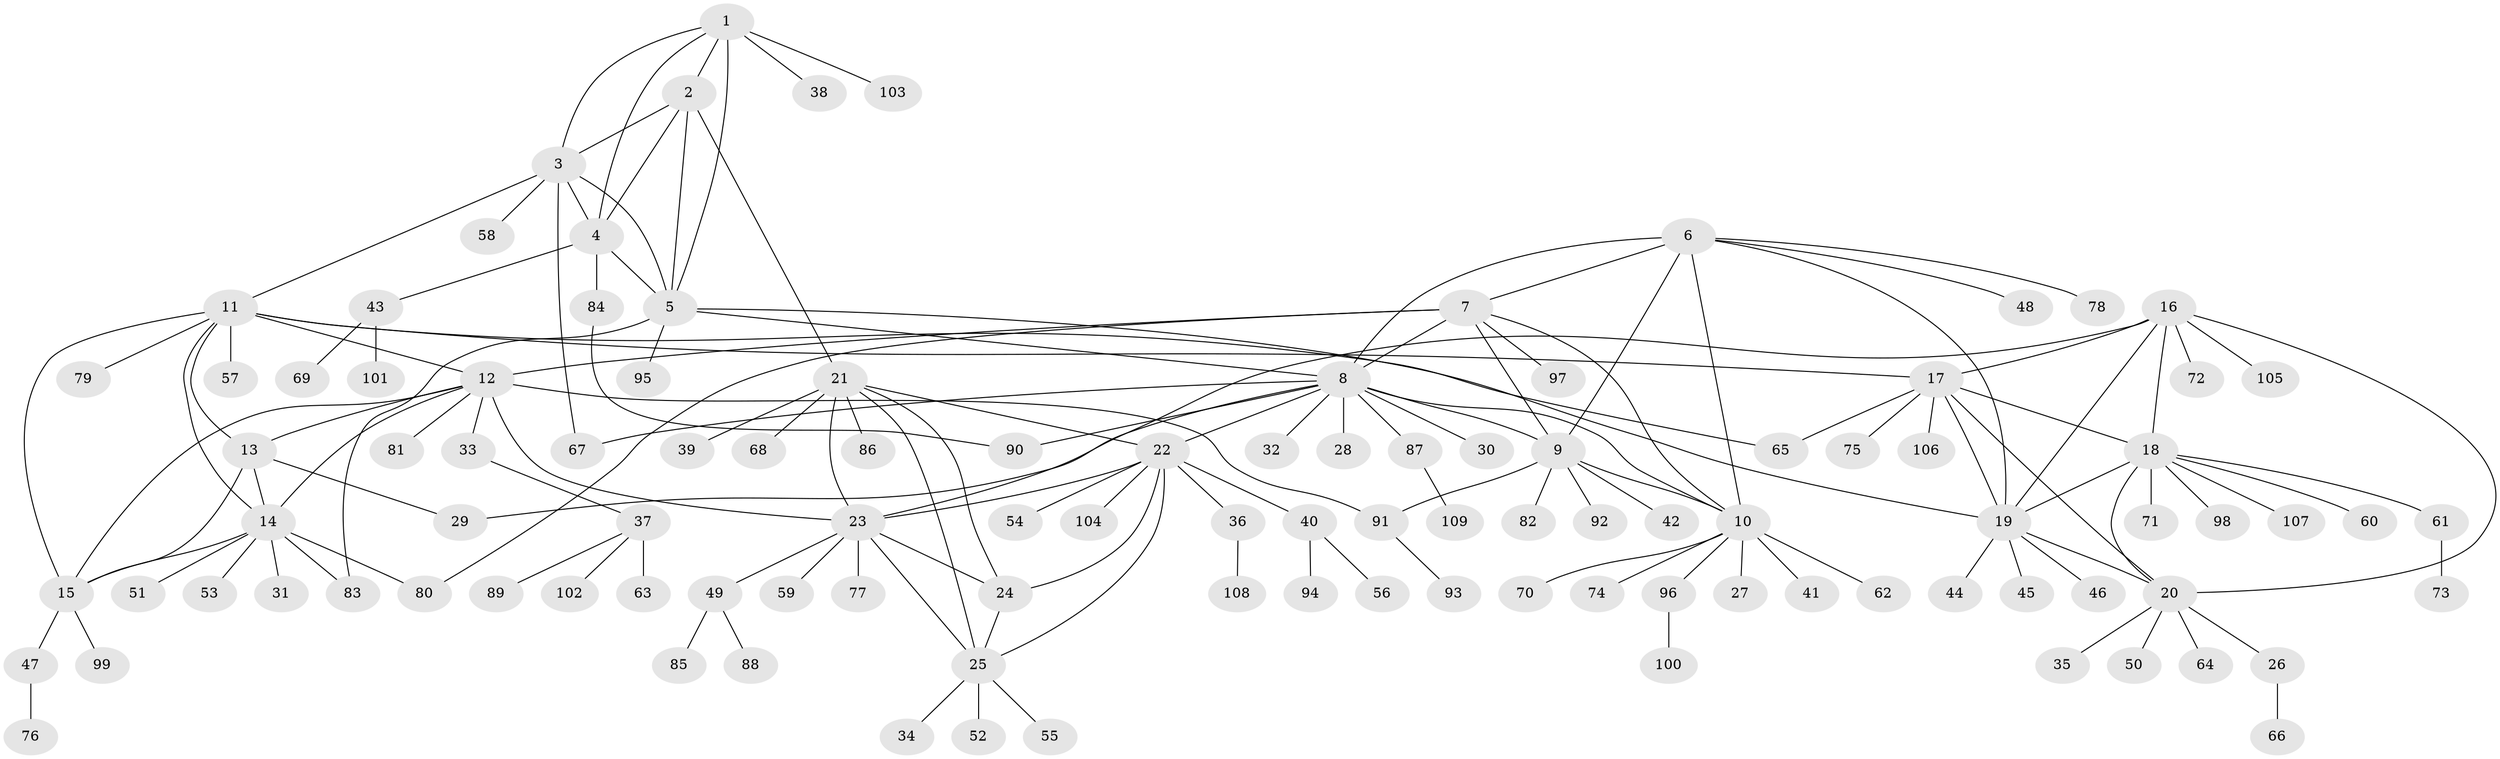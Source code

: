 // Generated by graph-tools (version 1.1) at 2025/50/03/09/25 03:50:40]
// undirected, 109 vertices, 151 edges
graph export_dot {
graph [start="1"]
  node [color=gray90,style=filled];
  1;
  2;
  3;
  4;
  5;
  6;
  7;
  8;
  9;
  10;
  11;
  12;
  13;
  14;
  15;
  16;
  17;
  18;
  19;
  20;
  21;
  22;
  23;
  24;
  25;
  26;
  27;
  28;
  29;
  30;
  31;
  32;
  33;
  34;
  35;
  36;
  37;
  38;
  39;
  40;
  41;
  42;
  43;
  44;
  45;
  46;
  47;
  48;
  49;
  50;
  51;
  52;
  53;
  54;
  55;
  56;
  57;
  58;
  59;
  60;
  61;
  62;
  63;
  64;
  65;
  66;
  67;
  68;
  69;
  70;
  71;
  72;
  73;
  74;
  75;
  76;
  77;
  78;
  79;
  80;
  81;
  82;
  83;
  84;
  85;
  86;
  87;
  88;
  89;
  90;
  91;
  92;
  93;
  94;
  95;
  96;
  97;
  98;
  99;
  100;
  101;
  102;
  103;
  104;
  105;
  106;
  107;
  108;
  109;
  1 -- 2;
  1 -- 3;
  1 -- 4;
  1 -- 5;
  1 -- 38;
  1 -- 103;
  2 -- 3;
  2 -- 4;
  2 -- 5;
  2 -- 21;
  3 -- 4;
  3 -- 5;
  3 -- 11;
  3 -- 58;
  3 -- 67;
  4 -- 5;
  4 -- 43;
  4 -- 84;
  5 -- 8;
  5 -- 19;
  5 -- 83;
  5 -- 95;
  6 -- 7;
  6 -- 8;
  6 -- 9;
  6 -- 10;
  6 -- 19;
  6 -- 48;
  6 -- 78;
  7 -- 8;
  7 -- 9;
  7 -- 10;
  7 -- 12;
  7 -- 80;
  7 -- 97;
  8 -- 9;
  8 -- 10;
  8 -- 22;
  8 -- 28;
  8 -- 29;
  8 -- 30;
  8 -- 32;
  8 -- 67;
  8 -- 87;
  8 -- 90;
  9 -- 10;
  9 -- 42;
  9 -- 82;
  9 -- 91;
  9 -- 92;
  10 -- 27;
  10 -- 41;
  10 -- 62;
  10 -- 70;
  10 -- 74;
  10 -- 96;
  11 -- 12;
  11 -- 13;
  11 -- 14;
  11 -- 15;
  11 -- 17;
  11 -- 57;
  11 -- 65;
  11 -- 79;
  12 -- 13;
  12 -- 14;
  12 -- 15;
  12 -- 23;
  12 -- 33;
  12 -- 81;
  12 -- 91;
  13 -- 14;
  13 -- 15;
  13 -- 29;
  14 -- 15;
  14 -- 31;
  14 -- 51;
  14 -- 53;
  14 -- 80;
  14 -- 83;
  15 -- 47;
  15 -- 99;
  16 -- 17;
  16 -- 18;
  16 -- 19;
  16 -- 20;
  16 -- 23;
  16 -- 72;
  16 -- 105;
  17 -- 18;
  17 -- 19;
  17 -- 20;
  17 -- 65;
  17 -- 75;
  17 -- 106;
  18 -- 19;
  18 -- 20;
  18 -- 60;
  18 -- 61;
  18 -- 71;
  18 -- 98;
  18 -- 107;
  19 -- 20;
  19 -- 44;
  19 -- 45;
  19 -- 46;
  20 -- 26;
  20 -- 35;
  20 -- 50;
  20 -- 64;
  21 -- 22;
  21 -- 23;
  21 -- 24;
  21 -- 25;
  21 -- 39;
  21 -- 68;
  21 -- 86;
  22 -- 23;
  22 -- 24;
  22 -- 25;
  22 -- 36;
  22 -- 40;
  22 -- 54;
  22 -- 104;
  23 -- 24;
  23 -- 25;
  23 -- 49;
  23 -- 59;
  23 -- 77;
  24 -- 25;
  25 -- 34;
  25 -- 52;
  25 -- 55;
  26 -- 66;
  33 -- 37;
  36 -- 108;
  37 -- 63;
  37 -- 89;
  37 -- 102;
  40 -- 56;
  40 -- 94;
  43 -- 69;
  43 -- 101;
  47 -- 76;
  49 -- 85;
  49 -- 88;
  61 -- 73;
  84 -- 90;
  87 -- 109;
  91 -- 93;
  96 -- 100;
}
